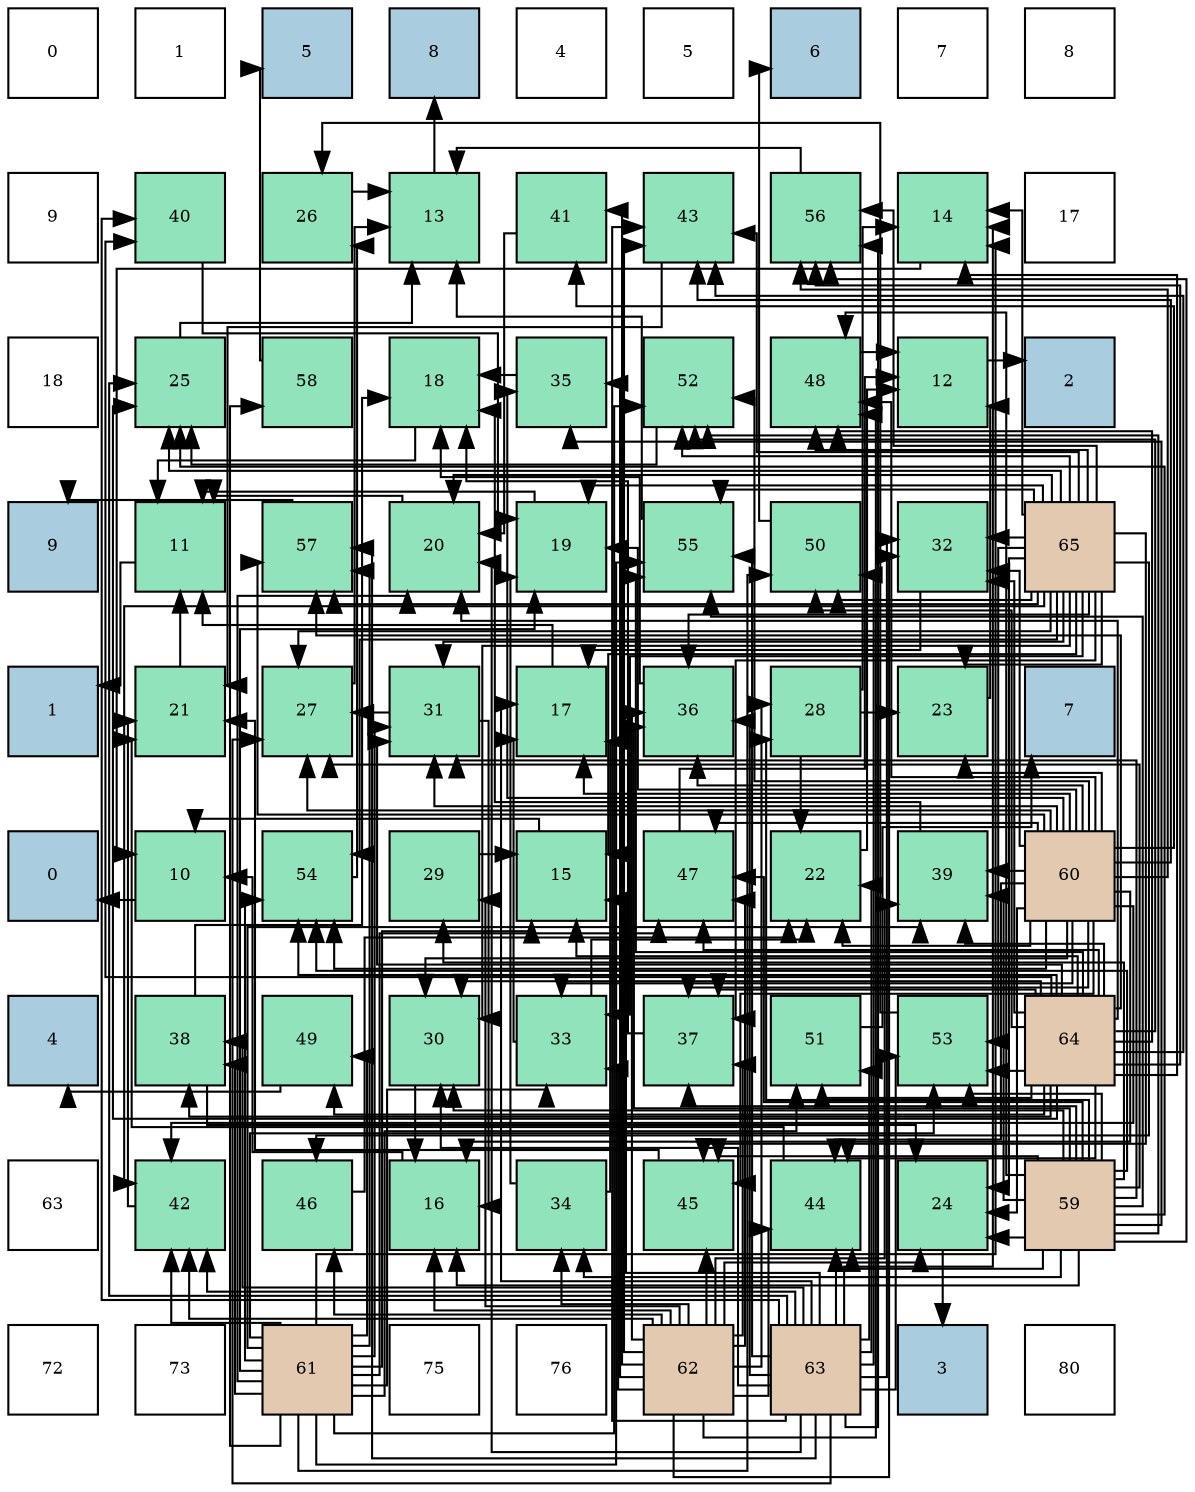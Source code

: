 digraph layout{
 rankdir=TB;
 splines=ortho;
 node [style=filled shape=square fixedsize=true width=0.6];
0[label="0", fontsize=8, fillcolor="#ffffff"];
1[label="1", fontsize=8, fillcolor="#ffffff"];
2[label="5", fontsize=8, fillcolor="#a9ccde"];
3[label="8", fontsize=8, fillcolor="#a9ccde"];
4[label="4", fontsize=8, fillcolor="#ffffff"];
5[label="5", fontsize=8, fillcolor="#ffffff"];
6[label="6", fontsize=8, fillcolor="#a9ccde"];
7[label="7", fontsize=8, fillcolor="#ffffff"];
8[label="8", fontsize=8, fillcolor="#ffffff"];
9[label="9", fontsize=8, fillcolor="#ffffff"];
10[label="40", fontsize=8, fillcolor="#91e3bb"];
11[label="26", fontsize=8, fillcolor="#91e3bb"];
12[label="13", fontsize=8, fillcolor="#91e3bb"];
13[label="41", fontsize=8, fillcolor="#91e3bb"];
14[label="43", fontsize=8, fillcolor="#91e3bb"];
15[label="56", fontsize=8, fillcolor="#91e3bb"];
16[label="14", fontsize=8, fillcolor="#91e3bb"];
17[label="17", fontsize=8, fillcolor="#ffffff"];
18[label="18", fontsize=8, fillcolor="#ffffff"];
19[label="25", fontsize=8, fillcolor="#91e3bb"];
20[label="58", fontsize=8, fillcolor="#91e3bb"];
21[label="18", fontsize=8, fillcolor="#91e3bb"];
22[label="35", fontsize=8, fillcolor="#91e3bb"];
23[label="52", fontsize=8, fillcolor="#91e3bb"];
24[label="48", fontsize=8, fillcolor="#91e3bb"];
25[label="12", fontsize=8, fillcolor="#91e3bb"];
26[label="2", fontsize=8, fillcolor="#a9ccde"];
27[label="9", fontsize=8, fillcolor="#a9ccde"];
28[label="11", fontsize=8, fillcolor="#91e3bb"];
29[label="57", fontsize=8, fillcolor="#91e3bb"];
30[label="20", fontsize=8, fillcolor="#91e3bb"];
31[label="19", fontsize=8, fillcolor="#91e3bb"];
32[label="55", fontsize=8, fillcolor="#91e3bb"];
33[label="50", fontsize=8, fillcolor="#91e3bb"];
34[label="32", fontsize=8, fillcolor="#91e3bb"];
35[label="65", fontsize=8, fillcolor="#e3c9af"];
36[label="1", fontsize=8, fillcolor="#a9ccde"];
37[label="21", fontsize=8, fillcolor="#91e3bb"];
38[label="27", fontsize=8, fillcolor="#91e3bb"];
39[label="31", fontsize=8, fillcolor="#91e3bb"];
40[label="17", fontsize=8, fillcolor="#91e3bb"];
41[label="36", fontsize=8, fillcolor="#91e3bb"];
42[label="28", fontsize=8, fillcolor="#91e3bb"];
43[label="23", fontsize=8, fillcolor="#91e3bb"];
44[label="7", fontsize=8, fillcolor="#a9ccde"];
45[label="0", fontsize=8, fillcolor="#a9ccde"];
46[label="10", fontsize=8, fillcolor="#91e3bb"];
47[label="54", fontsize=8, fillcolor="#91e3bb"];
48[label="29", fontsize=8, fillcolor="#91e3bb"];
49[label="15", fontsize=8, fillcolor="#91e3bb"];
50[label="47", fontsize=8, fillcolor="#91e3bb"];
51[label="22", fontsize=8, fillcolor="#91e3bb"];
52[label="39", fontsize=8, fillcolor="#91e3bb"];
53[label="60", fontsize=8, fillcolor="#e3c9af"];
54[label="4", fontsize=8, fillcolor="#a9ccde"];
55[label="38", fontsize=8, fillcolor="#91e3bb"];
56[label="49", fontsize=8, fillcolor="#91e3bb"];
57[label="30", fontsize=8, fillcolor="#91e3bb"];
58[label="33", fontsize=8, fillcolor="#91e3bb"];
59[label="37", fontsize=8, fillcolor="#91e3bb"];
60[label="51", fontsize=8, fillcolor="#91e3bb"];
61[label="53", fontsize=8, fillcolor="#91e3bb"];
62[label="64", fontsize=8, fillcolor="#e3c9af"];
63[label="63", fontsize=8, fillcolor="#ffffff"];
64[label="42", fontsize=8, fillcolor="#91e3bb"];
65[label="46", fontsize=8, fillcolor="#91e3bb"];
66[label="16", fontsize=8, fillcolor="#91e3bb"];
67[label="34", fontsize=8, fillcolor="#91e3bb"];
68[label="45", fontsize=8, fillcolor="#91e3bb"];
69[label="44", fontsize=8, fillcolor="#91e3bb"];
70[label="24", fontsize=8, fillcolor="#91e3bb"];
71[label="59", fontsize=8, fillcolor="#e3c9af"];
72[label="72", fontsize=8, fillcolor="#ffffff"];
73[label="73", fontsize=8, fillcolor="#ffffff"];
74[label="61", fontsize=8, fillcolor="#e3c9af"];
75[label="75", fontsize=8, fillcolor="#ffffff"];
76[label="76", fontsize=8, fillcolor="#ffffff"];
77[label="62", fontsize=8, fillcolor="#e3c9af"];
78[label="63", fontsize=8, fillcolor="#e3c9af"];
79[label="3", fontsize=8, fillcolor="#a9ccde"];
80[label="80", fontsize=8, fillcolor="#ffffff"];
edge [constraint=false, style=vis];46 -> 45;
28 -> 36;
25 -> 26;
12 -> 3;
16 -> 46;
49 -> 46;
66 -> 46;
40 -> 28;
21 -> 28;
31 -> 28;
30 -> 28;
37 -> 28;
51 -> 25;
43 -> 25;
70 -> 79;
19 -> 12;
11 -> 12;
38 -> 12;
42 -> 16;
42 -> 51;
42 -> 43;
48 -> 49;
57 -> 66;
39 -> 66;
39 -> 38;
34 -> 40;
58 -> 40;
58 -> 51;
67 -> 40;
67 -> 31;
22 -> 21;
41 -> 21;
59 -> 21;
55 -> 21;
55 -> 70;
52 -> 21;
10 -> 31;
13 -> 30;
64 -> 37;
14 -> 37;
69 -> 37;
68 -> 37;
65 -> 51;
50 -> 25;
24 -> 25;
56 -> 54;
33 -> 6;
60 -> 44;
23 -> 19;
61 -> 11;
47 -> 11;
32 -> 12;
15 -> 12;
29 -> 27;
20 -> 2;
71 -> 66;
71 -> 70;
71 -> 19;
71 -> 38;
71 -> 42;
71 -> 48;
71 -> 57;
71 -> 39;
71 -> 67;
71 -> 22;
71 -> 41;
71 -> 59;
71 -> 52;
71 -> 69;
71 -> 68;
71 -> 50;
71 -> 24;
71 -> 23;
71 -> 61;
71 -> 47;
71 -> 32;
71 -> 15;
53 -> 66;
53 -> 40;
53 -> 31;
53 -> 51;
53 -> 43;
53 -> 70;
53 -> 38;
53 -> 57;
53 -> 39;
53 -> 34;
53 -> 58;
53 -> 22;
53 -> 41;
53 -> 59;
53 -> 52;
53 -> 13;
53 -> 64;
53 -> 14;
53 -> 69;
53 -> 68;
53 -> 50;
53 -> 24;
53 -> 23;
53 -> 47;
53 -> 15;
53 -> 29;
74 -> 16;
74 -> 49;
74 -> 31;
74 -> 30;
74 -> 39;
74 -> 58;
74 -> 55;
74 -> 52;
74 -> 64;
74 -> 50;
74 -> 56;
74 -> 33;
74 -> 60;
74 -> 23;
74 -> 61;
74 -> 47;
74 -> 32;
74 -> 29;
74 -> 20;
77 -> 66;
77 -> 70;
77 -> 42;
77 -> 48;
77 -> 34;
77 -> 58;
77 -> 67;
77 -> 22;
77 -> 41;
77 -> 59;
77 -> 52;
77 -> 13;
77 -> 64;
77 -> 14;
77 -> 69;
77 -> 68;
77 -> 65;
77 -> 50;
77 -> 24;
78 -> 16;
78 -> 49;
78 -> 40;
78 -> 30;
78 -> 51;
78 -> 19;
78 -> 38;
78 -> 57;
78 -> 34;
78 -> 41;
78 -> 55;
78 -> 10;
78 -> 64;
78 -> 14;
78 -> 69;
78 -> 33;
78 -> 60;
78 -> 61;
78 -> 32;
78 -> 15;
78 -> 29;
62 -> 16;
62 -> 49;
62 -> 30;
62 -> 19;
62 -> 57;
62 -> 39;
62 -> 34;
62 -> 59;
62 -> 55;
62 -> 52;
62 -> 10;
62 -> 14;
62 -> 69;
62 -> 50;
62 -> 24;
62 -> 56;
62 -> 33;
62 -> 60;
62 -> 23;
62 -> 61;
62 -> 47;
62 -> 32;
62 -> 15;
62 -> 29;
35 -> 16;
35 -> 49;
35 -> 31;
35 -> 30;
35 -> 43;
35 -> 70;
35 -> 19;
35 -> 38;
35 -> 57;
35 -> 39;
35 -> 34;
35 -> 58;
35 -> 41;
35 -> 59;
35 -> 64;
35 -> 14;
35 -> 68;
35 -> 65;
35 -> 24;
35 -> 33;
35 -> 23;
35 -> 61;
35 -> 47;
35 -> 32;
35 -> 15;
35 -> 29;
edge [constraint=true, style=invis];
0 -> 9 -> 18 -> 27 -> 36 -> 45 -> 54 -> 63 -> 72;
1 -> 10 -> 19 -> 28 -> 37 -> 46 -> 55 -> 64 -> 73;
2 -> 11 -> 20 -> 29 -> 38 -> 47 -> 56 -> 65 -> 74;
3 -> 12 -> 21 -> 30 -> 39 -> 48 -> 57 -> 66 -> 75;
4 -> 13 -> 22 -> 31 -> 40 -> 49 -> 58 -> 67 -> 76;
5 -> 14 -> 23 -> 32 -> 41 -> 50 -> 59 -> 68 -> 77;
6 -> 15 -> 24 -> 33 -> 42 -> 51 -> 60 -> 69 -> 78;
7 -> 16 -> 25 -> 34 -> 43 -> 52 -> 61 -> 70 -> 79;
8 -> 17 -> 26 -> 35 -> 44 -> 53 -> 62 -> 71 -> 80;
rank = same {0 -> 1 -> 2 -> 3 -> 4 -> 5 -> 6 -> 7 -> 8};
rank = same {9 -> 10 -> 11 -> 12 -> 13 -> 14 -> 15 -> 16 -> 17};
rank = same {18 -> 19 -> 20 -> 21 -> 22 -> 23 -> 24 -> 25 -> 26};
rank = same {27 -> 28 -> 29 -> 30 -> 31 -> 32 -> 33 -> 34 -> 35};
rank = same {36 -> 37 -> 38 -> 39 -> 40 -> 41 -> 42 -> 43 -> 44};
rank = same {45 -> 46 -> 47 -> 48 -> 49 -> 50 -> 51 -> 52 -> 53};
rank = same {54 -> 55 -> 56 -> 57 -> 58 -> 59 -> 60 -> 61 -> 62};
rank = same {63 -> 64 -> 65 -> 66 -> 67 -> 68 -> 69 -> 70 -> 71};
rank = same {72 -> 73 -> 74 -> 75 -> 76 -> 77 -> 78 -> 79 -> 80};
}